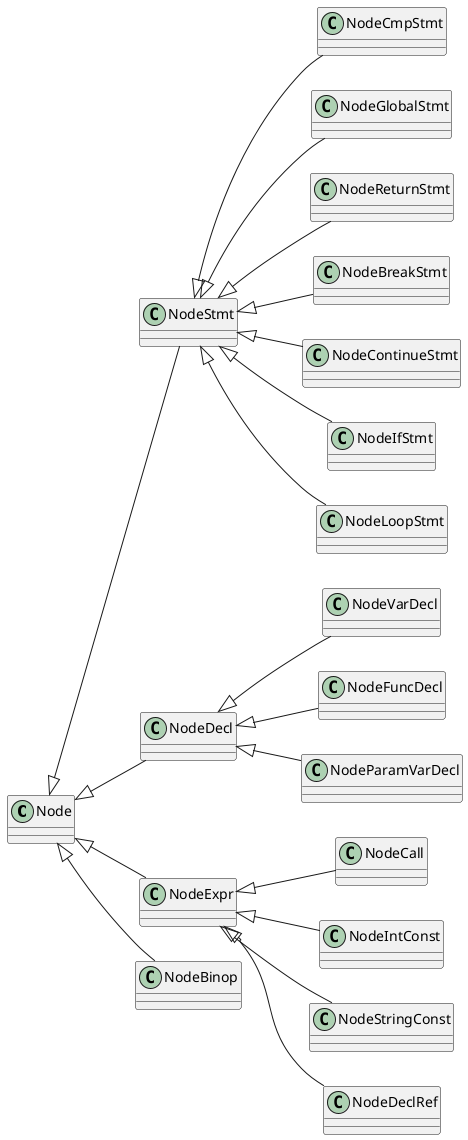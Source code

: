 @startuml
left to right direction
Node <|-- NodeStmt
Node <|-- NodeDecl
Node <|-- NodeExpr
Node <|-- NodeBinop

NodeDecl <|-- NodeVarDecl
NodeDecl <|-- NodeFuncDecl
NodeDecl <|-- NodeParamVarDecl

NodeExpr <|-- NodeCall
NodeExpr <|-- NodeIntConst
NodeExpr <|-- NodeStringConst
NodeExpr <|-- NodeDeclRef

NodeStmt <|-- NodeCmpStmt
NodeStmt <|-- NodeGlobalStmt
NodeStmt <|-- NodeReturnStmt
NodeStmt <|-- NodeBreakStmt
NodeStmt <|-- NodeContinueStmt
NodeStmt <|-- NodeIfStmt
NodeStmt <|-- NodeLoopStmt

@enduml
